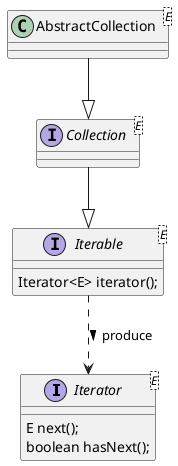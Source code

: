 @startuml

interface Iterator<E> {
  E next();
  boolean hasNext();
} 

interface Iterable<E> {
  Iterator<E> iterator();
}

Iterable ..> Iterator: produce >

interface Collection<E> {
}

Collection --|> Iterable

class AbstractCollection<E>

AbstractCollection --|> Collection


@enduml
